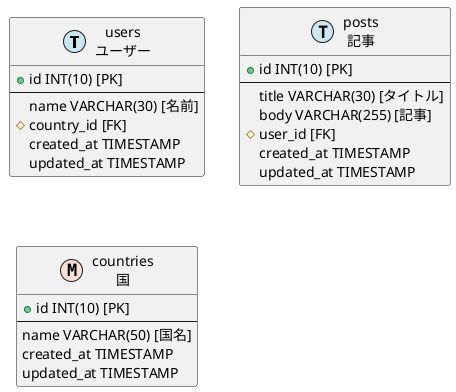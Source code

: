 @startuml table
!define TRANSACTION CAE7F2
!define MASTER F9DFD5

entity users as "users\nユーザー" <<T,TRANSACTION>> {
  + id INT(10) [PK]
  --
  name VARCHAR(30) [名前]
  # country_id [FK]
  created_at TIMESTAMP
  updated_at TIMESTAMP
}


entity posts as "posts\n記事" <<T,TRANSACTION>> {
  + id INT(10) [PK]
  --
  title VARCHAR(30) [タイトル]
  body VARCHAR(255) [記事]
  # user_id [FK]
  created_at TIMESTAMP
  updated_at TIMESTAMP
}


entity countries as "countries\n国" <<M,MASTER>> {
  + id INT(10) [PK]
  --
  name VARCHAR(50) [国名]
  created_at TIMESTAMP
  updated_at TIMESTAMP
}

@enduml
